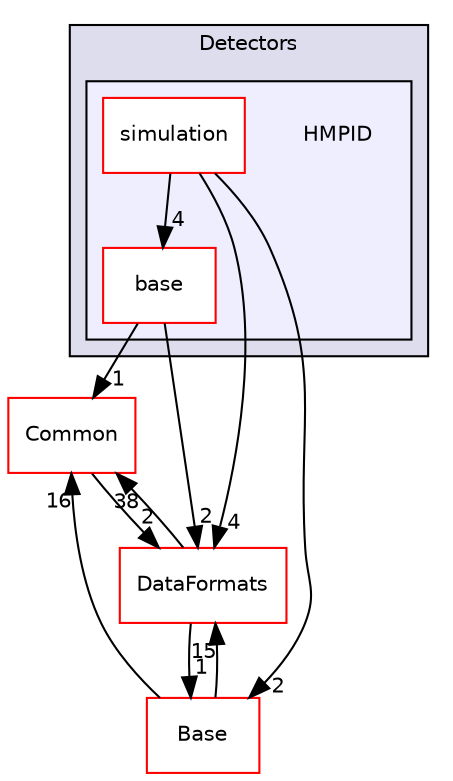 digraph "/home/travis/build/AliceO2Group/AliceO2/Detectors/HMPID" {
  bgcolor=transparent;
  compound=true
  node [ fontsize="10", fontname="Helvetica"];
  edge [ labelfontsize="10", labelfontname="Helvetica"];
  subgraph clusterdir_051dca18e802f8e9474f2e30d29c04e0 {
    graph [ bgcolor="#ddddee", pencolor="black", label="Detectors" fontname="Helvetica", fontsize="10", URL="dir_051dca18e802f8e9474f2e30d29c04e0.html"]
  subgraph clusterdir_c91fbefb38f56c1db7a8c31815b8a131 {
    graph [ bgcolor="#eeeeff", pencolor="black", label="" URL="dir_c91fbefb38f56c1db7a8c31815b8a131.html"];
    dir_c91fbefb38f56c1db7a8c31815b8a131 [shape=plaintext label="HMPID"];
    dir_939a9b59c9e8f57b8b7a2a3b29b6e0eb [shape=box label="base" color="red" fillcolor="white" style="filled" URL="dir_939a9b59c9e8f57b8b7a2a3b29b6e0eb.html"];
    dir_500f0d71cadd529ffa10e3c2241cfe90 [shape=box label="simulation" color="red" fillcolor="white" style="filled" URL="dir_500f0d71cadd529ffa10e3c2241cfe90.html"];
  }
  }
  dir_4ab6b4cc6a7edbff49100e9123df213f [shape=box label="Common" color="red" URL="dir_4ab6b4cc6a7edbff49100e9123df213f.html"];
  dir_37c90836491b695b472bf98d1be8336b [shape=box label="Base" color="red" URL="dir_37c90836491b695b472bf98d1be8336b.html"];
  dir_2171f7ec022c5423887b07c69b2f5b48 [shape=box label="DataFormats" color="red" URL="dir_2171f7ec022c5423887b07c69b2f5b48.html"];
  dir_4ab6b4cc6a7edbff49100e9123df213f->dir_2171f7ec022c5423887b07c69b2f5b48 [headlabel="2", labeldistance=1.5 headhref="dir_000036_000090.html"];
  dir_37c90836491b695b472bf98d1be8336b->dir_4ab6b4cc6a7edbff49100e9123df213f [headlabel="16", labeldistance=1.5 headhref="dir_000297_000036.html"];
  dir_37c90836491b695b472bf98d1be8336b->dir_2171f7ec022c5423887b07c69b2f5b48 [headlabel="15", labeldistance=1.5 headhref="dir_000297_000090.html"];
  dir_500f0d71cadd529ffa10e3c2241cfe90->dir_37c90836491b695b472bf98d1be8336b [headlabel="2", labeldistance=1.5 headhref="dir_000316_000297.html"];
  dir_500f0d71cadd529ffa10e3c2241cfe90->dir_939a9b59c9e8f57b8b7a2a3b29b6e0eb [headlabel="4", labeldistance=1.5 headhref="dir_000316_000148.html"];
  dir_500f0d71cadd529ffa10e3c2241cfe90->dir_2171f7ec022c5423887b07c69b2f5b48 [headlabel="4", labeldistance=1.5 headhref="dir_000316_000090.html"];
  dir_939a9b59c9e8f57b8b7a2a3b29b6e0eb->dir_4ab6b4cc6a7edbff49100e9123df213f [headlabel="1", labeldistance=1.5 headhref="dir_000148_000036.html"];
  dir_939a9b59c9e8f57b8b7a2a3b29b6e0eb->dir_2171f7ec022c5423887b07c69b2f5b48 [headlabel="2", labeldistance=1.5 headhref="dir_000148_000090.html"];
  dir_2171f7ec022c5423887b07c69b2f5b48->dir_4ab6b4cc6a7edbff49100e9123df213f [headlabel="38", labeldistance=1.5 headhref="dir_000090_000036.html"];
  dir_2171f7ec022c5423887b07c69b2f5b48->dir_37c90836491b695b472bf98d1be8336b [headlabel="1", labeldistance=1.5 headhref="dir_000090_000297.html"];
}
